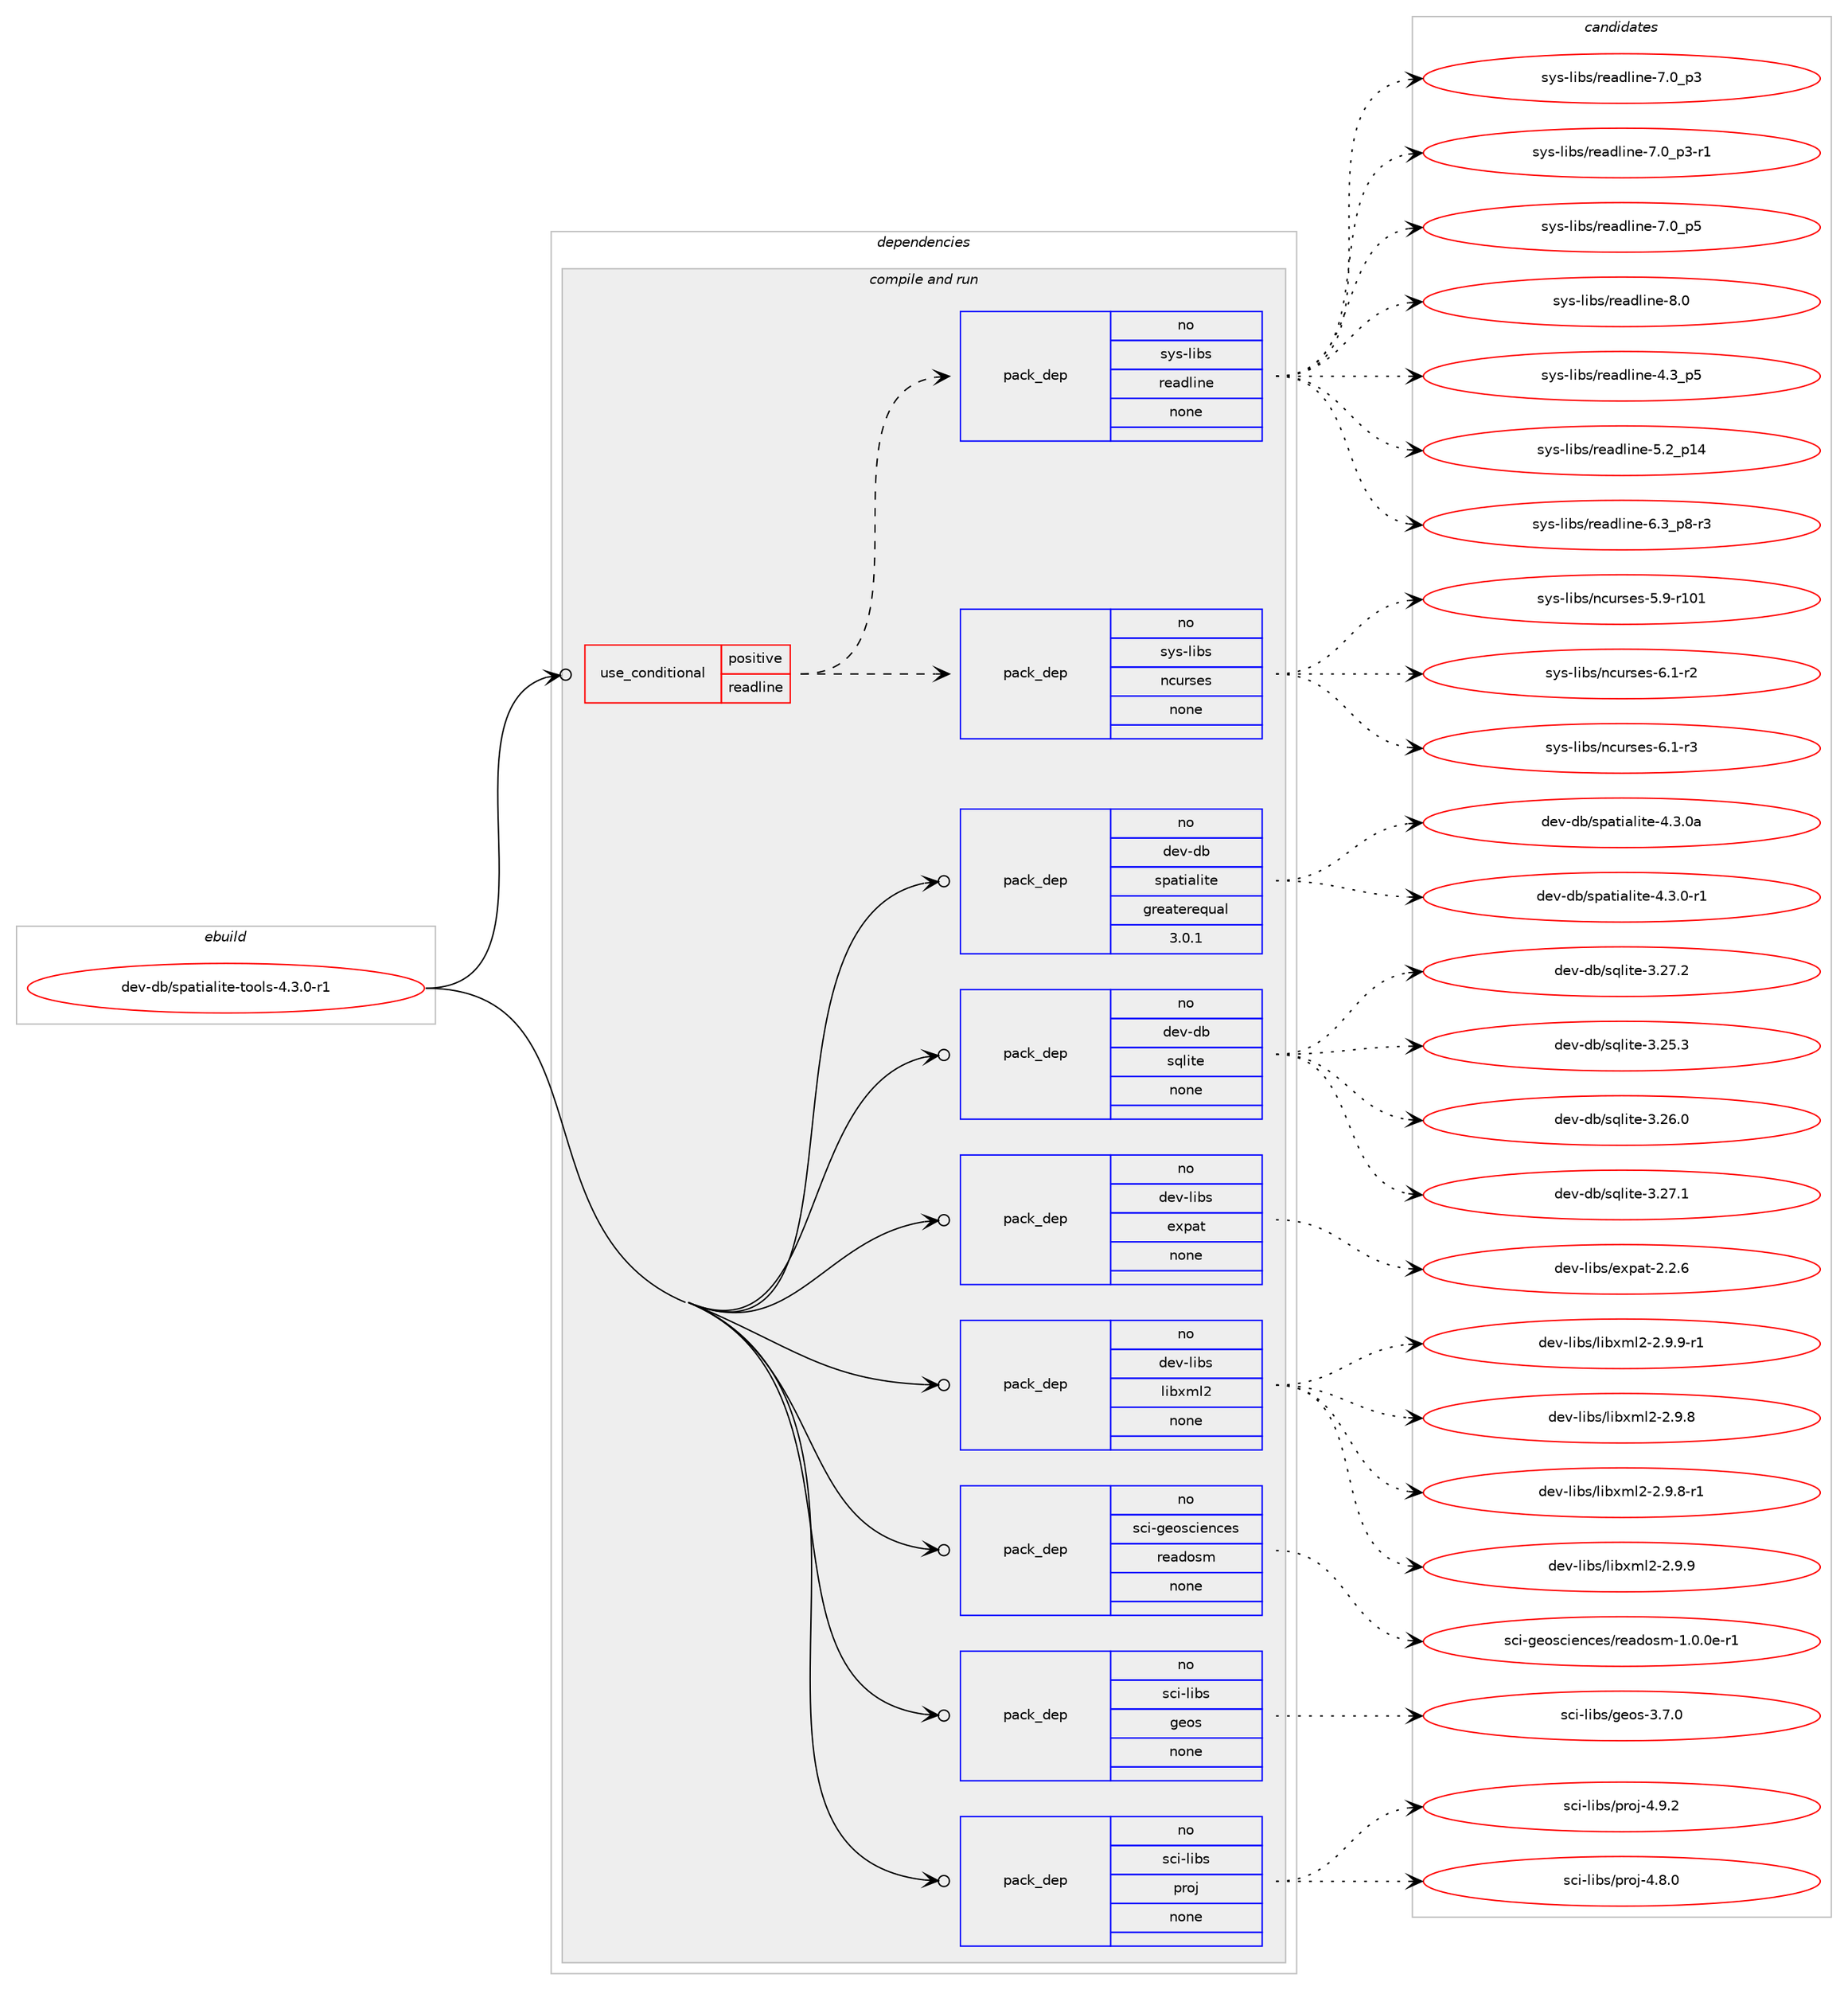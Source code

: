 digraph prolog {

# *************
# Graph options
# *************

newrank=true;
concentrate=true;
compound=true;
graph [rankdir=LR,fontname=Helvetica,fontsize=10,ranksep=1.5];#, ranksep=2.5, nodesep=0.2];
edge  [arrowhead=vee];
node  [fontname=Helvetica,fontsize=10];

# **********
# The ebuild
# **********

subgraph cluster_leftcol {
color=gray;
rank=same;
label=<<i>ebuild</i>>;
id [label="dev-db/spatialite-tools-4.3.0-r1", color=red, width=4, href="../dev-db/spatialite-tools-4.3.0-r1.svg"];
}

# ****************
# The dependencies
# ****************

subgraph cluster_midcol {
color=gray;
label=<<i>dependencies</i>>;
subgraph cluster_compile {
fillcolor="#eeeeee";
style=filled;
label=<<i>compile</i>>;
}
subgraph cluster_compileandrun {
fillcolor="#eeeeee";
style=filled;
label=<<i>compile and run</i>>;
subgraph cond358076 {
dependency1322855 [label=<<TABLE BORDER="0" CELLBORDER="1" CELLSPACING="0" CELLPADDING="4"><TR><TD ROWSPAN="3" CELLPADDING="10">use_conditional</TD></TR><TR><TD>positive</TD></TR><TR><TD>readline</TD></TR></TABLE>>, shape=none, color=red];
subgraph pack943797 {
dependency1322856 [label=<<TABLE BORDER="0" CELLBORDER="1" CELLSPACING="0" CELLPADDING="4" WIDTH="220"><TR><TD ROWSPAN="6" CELLPADDING="30">pack_dep</TD></TR><TR><TD WIDTH="110">no</TD></TR><TR><TD>sys-libs</TD></TR><TR><TD>ncurses</TD></TR><TR><TD>none</TD></TR><TR><TD></TD></TR></TABLE>>, shape=none, color=blue];
}
dependency1322855:e -> dependency1322856:w [weight=20,style="dashed",arrowhead="vee"];
subgraph pack943798 {
dependency1322857 [label=<<TABLE BORDER="0" CELLBORDER="1" CELLSPACING="0" CELLPADDING="4" WIDTH="220"><TR><TD ROWSPAN="6" CELLPADDING="30">pack_dep</TD></TR><TR><TD WIDTH="110">no</TD></TR><TR><TD>sys-libs</TD></TR><TR><TD>readline</TD></TR><TR><TD>none</TD></TR><TR><TD></TD></TR></TABLE>>, shape=none, color=blue];
}
dependency1322855:e -> dependency1322857:w [weight=20,style="dashed",arrowhead="vee"];
}
id:e -> dependency1322855:w [weight=20,style="solid",arrowhead="odotvee"];
subgraph pack943799 {
dependency1322858 [label=<<TABLE BORDER="0" CELLBORDER="1" CELLSPACING="0" CELLPADDING="4" WIDTH="220"><TR><TD ROWSPAN="6" CELLPADDING="30">pack_dep</TD></TR><TR><TD WIDTH="110">no</TD></TR><TR><TD>dev-db</TD></TR><TR><TD>spatialite</TD></TR><TR><TD>greaterequal</TD></TR><TR><TD>3.0.1</TD></TR></TABLE>>, shape=none, color=blue];
}
id:e -> dependency1322858:w [weight=20,style="solid",arrowhead="odotvee"];
subgraph pack943800 {
dependency1322859 [label=<<TABLE BORDER="0" CELLBORDER="1" CELLSPACING="0" CELLPADDING="4" WIDTH="220"><TR><TD ROWSPAN="6" CELLPADDING="30">pack_dep</TD></TR><TR><TD WIDTH="110">no</TD></TR><TR><TD>dev-db</TD></TR><TR><TD>sqlite</TD></TR><TR><TD>none</TD></TR><TR><TD></TD></TR></TABLE>>, shape=none, color=blue];
}
id:e -> dependency1322859:w [weight=20,style="solid",arrowhead="odotvee"];
subgraph pack943801 {
dependency1322860 [label=<<TABLE BORDER="0" CELLBORDER="1" CELLSPACING="0" CELLPADDING="4" WIDTH="220"><TR><TD ROWSPAN="6" CELLPADDING="30">pack_dep</TD></TR><TR><TD WIDTH="110">no</TD></TR><TR><TD>dev-libs</TD></TR><TR><TD>expat</TD></TR><TR><TD>none</TD></TR><TR><TD></TD></TR></TABLE>>, shape=none, color=blue];
}
id:e -> dependency1322860:w [weight=20,style="solid",arrowhead="odotvee"];
subgraph pack943802 {
dependency1322861 [label=<<TABLE BORDER="0" CELLBORDER="1" CELLSPACING="0" CELLPADDING="4" WIDTH="220"><TR><TD ROWSPAN="6" CELLPADDING="30">pack_dep</TD></TR><TR><TD WIDTH="110">no</TD></TR><TR><TD>dev-libs</TD></TR><TR><TD>libxml2</TD></TR><TR><TD>none</TD></TR><TR><TD></TD></TR></TABLE>>, shape=none, color=blue];
}
id:e -> dependency1322861:w [weight=20,style="solid",arrowhead="odotvee"];
subgraph pack943803 {
dependency1322862 [label=<<TABLE BORDER="0" CELLBORDER="1" CELLSPACING="0" CELLPADDING="4" WIDTH="220"><TR><TD ROWSPAN="6" CELLPADDING="30">pack_dep</TD></TR><TR><TD WIDTH="110">no</TD></TR><TR><TD>sci-geosciences</TD></TR><TR><TD>readosm</TD></TR><TR><TD>none</TD></TR><TR><TD></TD></TR></TABLE>>, shape=none, color=blue];
}
id:e -> dependency1322862:w [weight=20,style="solid",arrowhead="odotvee"];
subgraph pack943804 {
dependency1322863 [label=<<TABLE BORDER="0" CELLBORDER="1" CELLSPACING="0" CELLPADDING="4" WIDTH="220"><TR><TD ROWSPAN="6" CELLPADDING="30">pack_dep</TD></TR><TR><TD WIDTH="110">no</TD></TR><TR><TD>sci-libs</TD></TR><TR><TD>geos</TD></TR><TR><TD>none</TD></TR><TR><TD></TD></TR></TABLE>>, shape=none, color=blue];
}
id:e -> dependency1322863:w [weight=20,style="solid",arrowhead="odotvee"];
subgraph pack943805 {
dependency1322864 [label=<<TABLE BORDER="0" CELLBORDER="1" CELLSPACING="0" CELLPADDING="4" WIDTH="220"><TR><TD ROWSPAN="6" CELLPADDING="30">pack_dep</TD></TR><TR><TD WIDTH="110">no</TD></TR><TR><TD>sci-libs</TD></TR><TR><TD>proj</TD></TR><TR><TD>none</TD></TR><TR><TD></TD></TR></TABLE>>, shape=none, color=blue];
}
id:e -> dependency1322864:w [weight=20,style="solid",arrowhead="odotvee"];
}
subgraph cluster_run {
fillcolor="#eeeeee";
style=filled;
label=<<i>run</i>>;
}
}

# **************
# The candidates
# **************

subgraph cluster_choices {
rank=same;
color=gray;
label=<<i>candidates</i>>;

subgraph choice943797 {
color=black;
nodesep=1;
choice115121115451081059811547110991171141151011154553465745114494849 [label="sys-libs/ncurses-5.9-r101", color=red, width=4,href="../sys-libs/ncurses-5.9-r101.svg"];
choice11512111545108105981154711099117114115101115455446494511450 [label="sys-libs/ncurses-6.1-r2", color=red, width=4,href="../sys-libs/ncurses-6.1-r2.svg"];
choice11512111545108105981154711099117114115101115455446494511451 [label="sys-libs/ncurses-6.1-r3", color=red, width=4,href="../sys-libs/ncurses-6.1-r3.svg"];
dependency1322856:e -> choice115121115451081059811547110991171141151011154553465745114494849:w [style=dotted,weight="100"];
dependency1322856:e -> choice11512111545108105981154711099117114115101115455446494511450:w [style=dotted,weight="100"];
dependency1322856:e -> choice11512111545108105981154711099117114115101115455446494511451:w [style=dotted,weight="100"];
}
subgraph choice943798 {
color=black;
nodesep=1;
choice11512111545108105981154711410197100108105110101455246519511253 [label="sys-libs/readline-4.3_p5", color=red, width=4,href="../sys-libs/readline-4.3_p5.svg"];
choice1151211154510810598115471141019710010810511010145534650951124952 [label="sys-libs/readline-5.2_p14", color=red, width=4,href="../sys-libs/readline-5.2_p14.svg"];
choice115121115451081059811547114101971001081051101014554465195112564511451 [label="sys-libs/readline-6.3_p8-r3", color=red, width=4,href="../sys-libs/readline-6.3_p8-r3.svg"];
choice11512111545108105981154711410197100108105110101455546489511251 [label="sys-libs/readline-7.0_p3", color=red, width=4,href="../sys-libs/readline-7.0_p3.svg"];
choice115121115451081059811547114101971001081051101014555464895112514511449 [label="sys-libs/readline-7.0_p3-r1", color=red, width=4,href="../sys-libs/readline-7.0_p3-r1.svg"];
choice11512111545108105981154711410197100108105110101455546489511253 [label="sys-libs/readline-7.0_p5", color=red, width=4,href="../sys-libs/readline-7.0_p5.svg"];
choice1151211154510810598115471141019710010810511010145564648 [label="sys-libs/readline-8.0", color=red, width=4,href="../sys-libs/readline-8.0.svg"];
dependency1322857:e -> choice11512111545108105981154711410197100108105110101455246519511253:w [style=dotted,weight="100"];
dependency1322857:e -> choice1151211154510810598115471141019710010810511010145534650951124952:w [style=dotted,weight="100"];
dependency1322857:e -> choice115121115451081059811547114101971001081051101014554465195112564511451:w [style=dotted,weight="100"];
dependency1322857:e -> choice11512111545108105981154711410197100108105110101455546489511251:w [style=dotted,weight="100"];
dependency1322857:e -> choice115121115451081059811547114101971001081051101014555464895112514511449:w [style=dotted,weight="100"];
dependency1322857:e -> choice11512111545108105981154711410197100108105110101455546489511253:w [style=dotted,weight="100"];
dependency1322857:e -> choice1151211154510810598115471141019710010810511010145564648:w [style=dotted,weight="100"];
}
subgraph choice943799 {
color=black;
nodesep=1;
choice10010111845100984711511297116105971081051161014552465146484511449 [label="dev-db/spatialite-4.3.0-r1", color=red, width=4,href="../dev-db/spatialite-4.3.0-r1.svg"];
choice100101118451009847115112971161059710810511610145524651464897 [label="dev-db/spatialite-4.3.0a", color=red, width=4,href="../dev-db/spatialite-4.3.0a.svg"];
dependency1322858:e -> choice10010111845100984711511297116105971081051161014552465146484511449:w [style=dotted,weight="100"];
dependency1322858:e -> choice100101118451009847115112971161059710810511610145524651464897:w [style=dotted,weight="100"];
}
subgraph choice943800 {
color=black;
nodesep=1;
choice10010111845100984711511310810511610145514650534651 [label="dev-db/sqlite-3.25.3", color=red, width=4,href="../dev-db/sqlite-3.25.3.svg"];
choice10010111845100984711511310810511610145514650544648 [label="dev-db/sqlite-3.26.0", color=red, width=4,href="../dev-db/sqlite-3.26.0.svg"];
choice10010111845100984711511310810511610145514650554649 [label="dev-db/sqlite-3.27.1", color=red, width=4,href="../dev-db/sqlite-3.27.1.svg"];
choice10010111845100984711511310810511610145514650554650 [label="dev-db/sqlite-3.27.2", color=red, width=4,href="../dev-db/sqlite-3.27.2.svg"];
dependency1322859:e -> choice10010111845100984711511310810511610145514650534651:w [style=dotted,weight="100"];
dependency1322859:e -> choice10010111845100984711511310810511610145514650544648:w [style=dotted,weight="100"];
dependency1322859:e -> choice10010111845100984711511310810511610145514650554649:w [style=dotted,weight="100"];
dependency1322859:e -> choice10010111845100984711511310810511610145514650554650:w [style=dotted,weight="100"];
}
subgraph choice943801 {
color=black;
nodesep=1;
choice10010111845108105981154710112011297116455046504654 [label="dev-libs/expat-2.2.6", color=red, width=4,href="../dev-libs/expat-2.2.6.svg"];
dependency1322860:e -> choice10010111845108105981154710112011297116455046504654:w [style=dotted,weight="100"];
}
subgraph choice943802 {
color=black;
nodesep=1;
choice1001011184510810598115471081059812010910850455046574656 [label="dev-libs/libxml2-2.9.8", color=red, width=4,href="../dev-libs/libxml2-2.9.8.svg"];
choice10010111845108105981154710810598120109108504550465746564511449 [label="dev-libs/libxml2-2.9.8-r1", color=red, width=4,href="../dev-libs/libxml2-2.9.8-r1.svg"];
choice1001011184510810598115471081059812010910850455046574657 [label="dev-libs/libxml2-2.9.9", color=red, width=4,href="../dev-libs/libxml2-2.9.9.svg"];
choice10010111845108105981154710810598120109108504550465746574511449 [label="dev-libs/libxml2-2.9.9-r1", color=red, width=4,href="../dev-libs/libxml2-2.9.9-r1.svg"];
dependency1322861:e -> choice1001011184510810598115471081059812010910850455046574656:w [style=dotted,weight="100"];
dependency1322861:e -> choice10010111845108105981154710810598120109108504550465746564511449:w [style=dotted,weight="100"];
dependency1322861:e -> choice1001011184510810598115471081059812010910850455046574657:w [style=dotted,weight="100"];
dependency1322861:e -> choice10010111845108105981154710810598120109108504550465746574511449:w [style=dotted,weight="100"];
}
subgraph choice943803 {
color=black;
nodesep=1;
choice1159910545103101111115991051011109910111547114101971001111151094549464846481014511449 [label="sci-geosciences/readosm-1.0.0e-r1", color=red, width=4,href="../sci-geosciences/readosm-1.0.0e-r1.svg"];
dependency1322862:e -> choice1159910545103101111115991051011109910111547114101971001111151094549464846481014511449:w [style=dotted,weight="100"];
}
subgraph choice943804 {
color=black;
nodesep=1;
choice11599105451081059811547103101111115455146554648 [label="sci-libs/geos-3.7.0", color=red, width=4,href="../sci-libs/geos-3.7.0.svg"];
dependency1322863:e -> choice11599105451081059811547103101111115455146554648:w [style=dotted,weight="100"];
}
subgraph choice943805 {
color=black;
nodesep=1;
choice11599105451081059811547112114111106455246564648 [label="sci-libs/proj-4.8.0", color=red, width=4,href="../sci-libs/proj-4.8.0.svg"];
choice11599105451081059811547112114111106455246574650 [label="sci-libs/proj-4.9.2", color=red, width=4,href="../sci-libs/proj-4.9.2.svg"];
dependency1322864:e -> choice11599105451081059811547112114111106455246564648:w [style=dotted,weight="100"];
dependency1322864:e -> choice11599105451081059811547112114111106455246574650:w [style=dotted,weight="100"];
}
}

}

